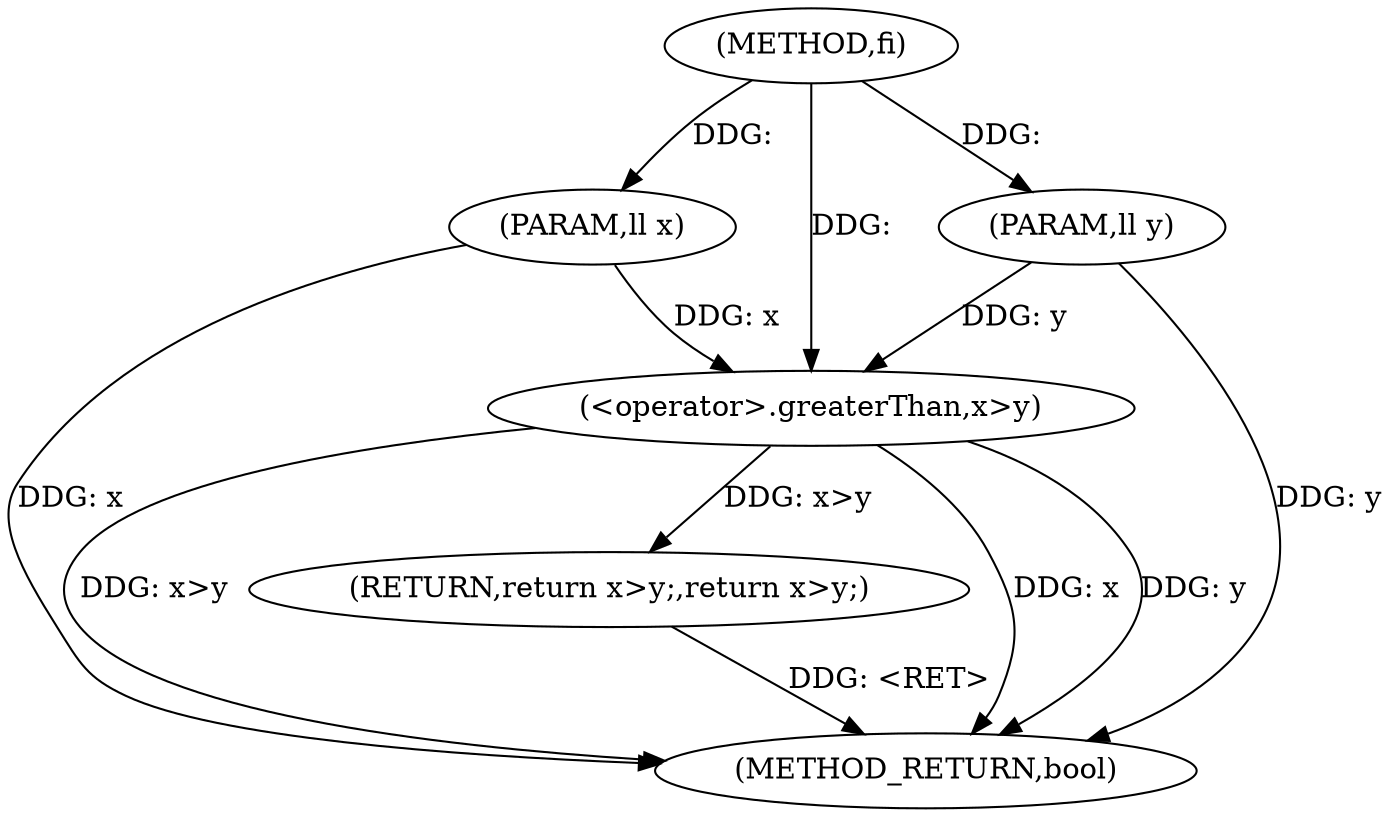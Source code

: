 digraph "fi" {  
"1000101" [label = "(METHOD,fi)" ]
"1000109" [label = "(METHOD_RETURN,bool)" ]
"1000102" [label = "(PARAM,ll x)" ]
"1000103" [label = "(PARAM,ll y)" ]
"1000105" [label = "(RETURN,return x>y;,return x>y;)" ]
"1000106" [label = "(<operator>.greaterThan,x>y)" ]
  "1000102" -> "1000109"  [ label = "DDG: x"] 
  "1000103" -> "1000109"  [ label = "DDG: y"] 
  "1000106" -> "1000109"  [ label = "DDG: x"] 
  "1000106" -> "1000109"  [ label = "DDG: y"] 
  "1000106" -> "1000109"  [ label = "DDG: x>y"] 
  "1000105" -> "1000109"  [ label = "DDG: <RET>"] 
  "1000101" -> "1000102"  [ label = "DDG: "] 
  "1000101" -> "1000103"  [ label = "DDG: "] 
  "1000106" -> "1000105"  [ label = "DDG: x>y"] 
  "1000102" -> "1000106"  [ label = "DDG: x"] 
  "1000101" -> "1000106"  [ label = "DDG: "] 
  "1000103" -> "1000106"  [ label = "DDG: y"] 
}

